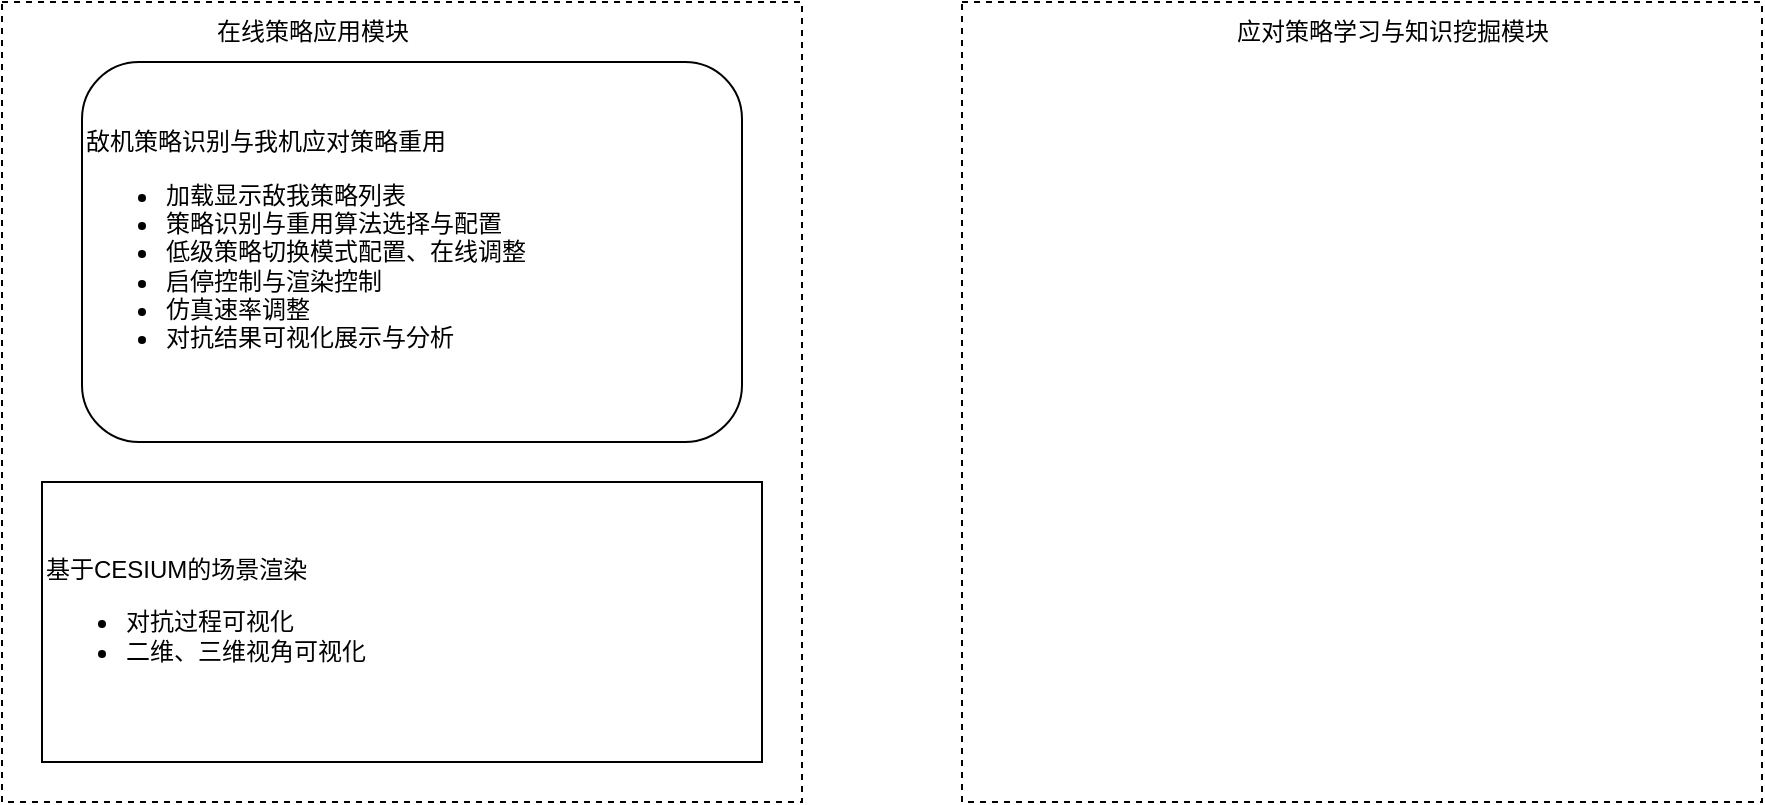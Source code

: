 <mxfile version="26.0.2">
  <diagram name="第 1 页" id="-yEuyqz_h8OfGKDFdokj">
    <mxGraphModel dx="1426" dy="831" grid="1" gridSize="10" guides="1" tooltips="1" connect="1" arrows="1" fold="1" page="1" pageScale="1" pageWidth="5000" pageHeight="5000" math="0" shadow="0">
      <root>
        <mxCell id="0" />
        <mxCell id="1" parent="0" />
        <mxCell id="Y5baXM9hQkMNdw1ySjzE-1" value="" style="rounded=0;whiteSpace=wrap;html=1;dashed=1;" parent="1" vertex="1">
          <mxGeometry x="240" y="120" width="400" height="400" as="geometry" />
        </mxCell>
        <mxCell id="Y5baXM9hQkMNdw1ySjzE-2" value="" style="rounded=0;whiteSpace=wrap;html=1;dashed=1;" parent="1" vertex="1">
          <mxGeometry x="720" y="120" width="400" height="400" as="geometry" />
        </mxCell>
        <mxCell id="Y5baXM9hQkMNdw1ySjzE-3" value="应对策略学习与知识挖掘模块" style="text;html=1;align=center;verticalAlign=middle;resizable=0;points=[];autosize=1;strokeColor=none;fillColor=none;" parent="1" vertex="1">
          <mxGeometry x="845" y="120" width="180" height="30" as="geometry" />
        </mxCell>
        <mxCell id="Y5baXM9hQkMNdw1ySjzE-5" value="在线策略应用模块" style="text;html=1;align=center;verticalAlign=middle;resizable=0;points=[];autosize=1;strokeColor=none;fillColor=none;" parent="1" vertex="1">
          <mxGeometry x="335" y="120" width="120" height="30" as="geometry" />
        </mxCell>
        <mxCell id="Y5baXM9hQkMNdw1ySjzE-6" value="敌机策略识别与我机应对策略重用&lt;div&gt;&lt;ul&gt;&lt;li&gt;加载显示敌我策略列表&lt;/li&gt;&lt;li&gt;策略识别与重用算法选择与配置&lt;/li&gt;&lt;li&gt;低级策略切换模式配置、在线调整&lt;/li&gt;&lt;li&gt;启停控制与渲染控制&lt;/li&gt;&lt;li&gt;仿真速率调整&lt;/li&gt;&lt;li&gt;对抗结果可视化展示与分析&lt;/li&gt;&lt;/ul&gt;&lt;/div&gt;" style="rounded=1;whiteSpace=wrap;html=1;align=left;" parent="1" vertex="1">
          <mxGeometry x="280" y="150" width="330" height="190" as="geometry" />
        </mxCell>
        <mxCell id="9f8fdhaCCyyqgwAd8cC6-1" value="&lt;div&gt;&lt;div&gt;基于CESIUM的场景渲染&lt;/div&gt;&lt;ul&gt;&lt;li&gt;对抗过程可视化&lt;/li&gt;&lt;li&gt;二维、三维视角可视化&lt;/li&gt;&lt;/ul&gt;&lt;/div&gt;" style="rounded=0;whiteSpace=wrap;html=1;align=left;" vertex="1" parent="1">
          <mxGeometry x="260" y="360" width="360" height="140" as="geometry" />
        </mxCell>
      </root>
    </mxGraphModel>
  </diagram>
</mxfile>
